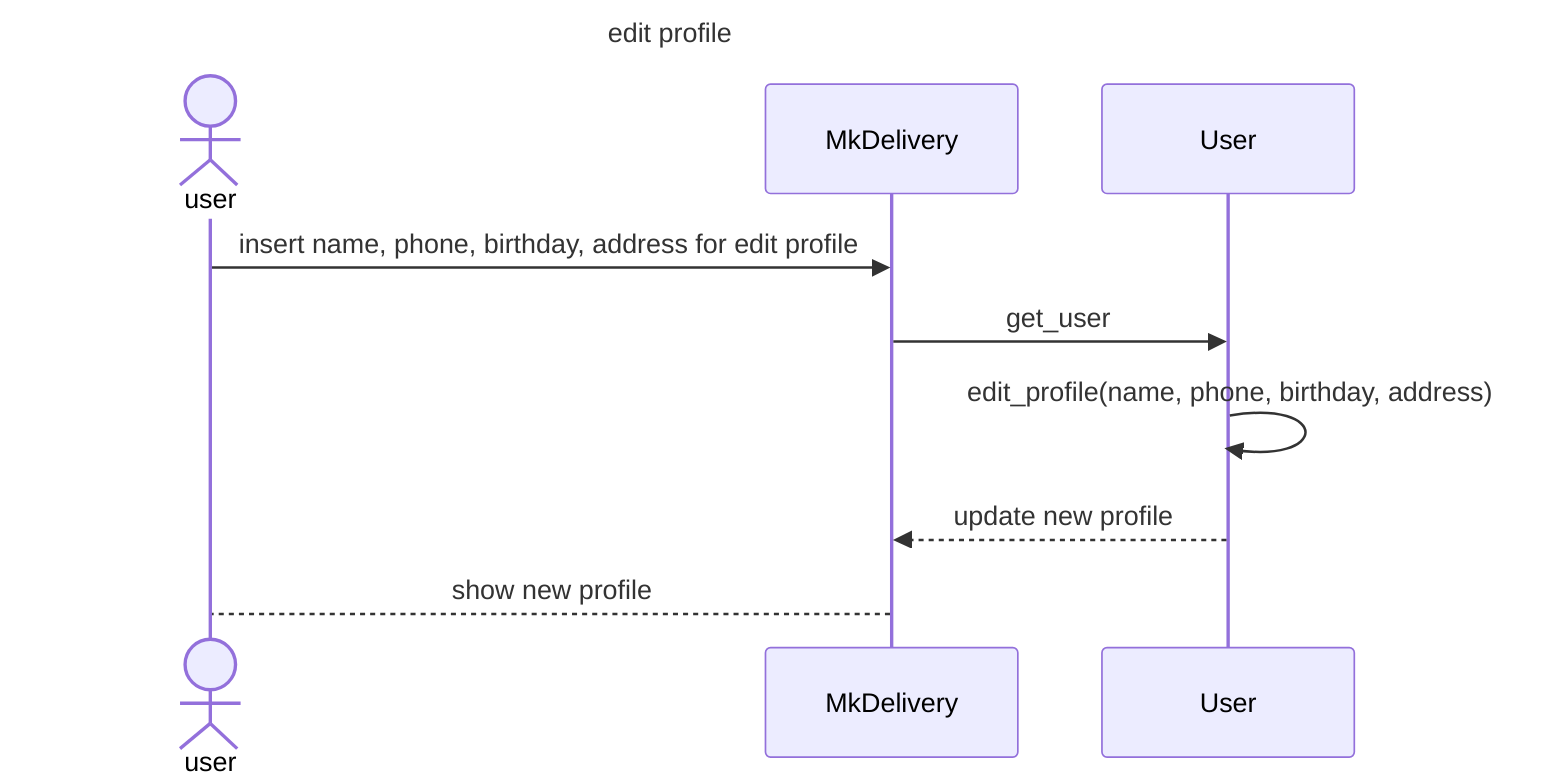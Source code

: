 sequenceDiagram
    title edit profile 
    actor user
    participant MkDelivery
    participant User

   
    user ->> MkDelivery:insert name, phone, birthday, address for edit profile 
    MkDelivery ->> User:get_user
    User ->> User :edit_profile(name, phone, birthday, address)
    User -->> MkDelivery:update new profile 
    MkDelivery --> user:show new profile